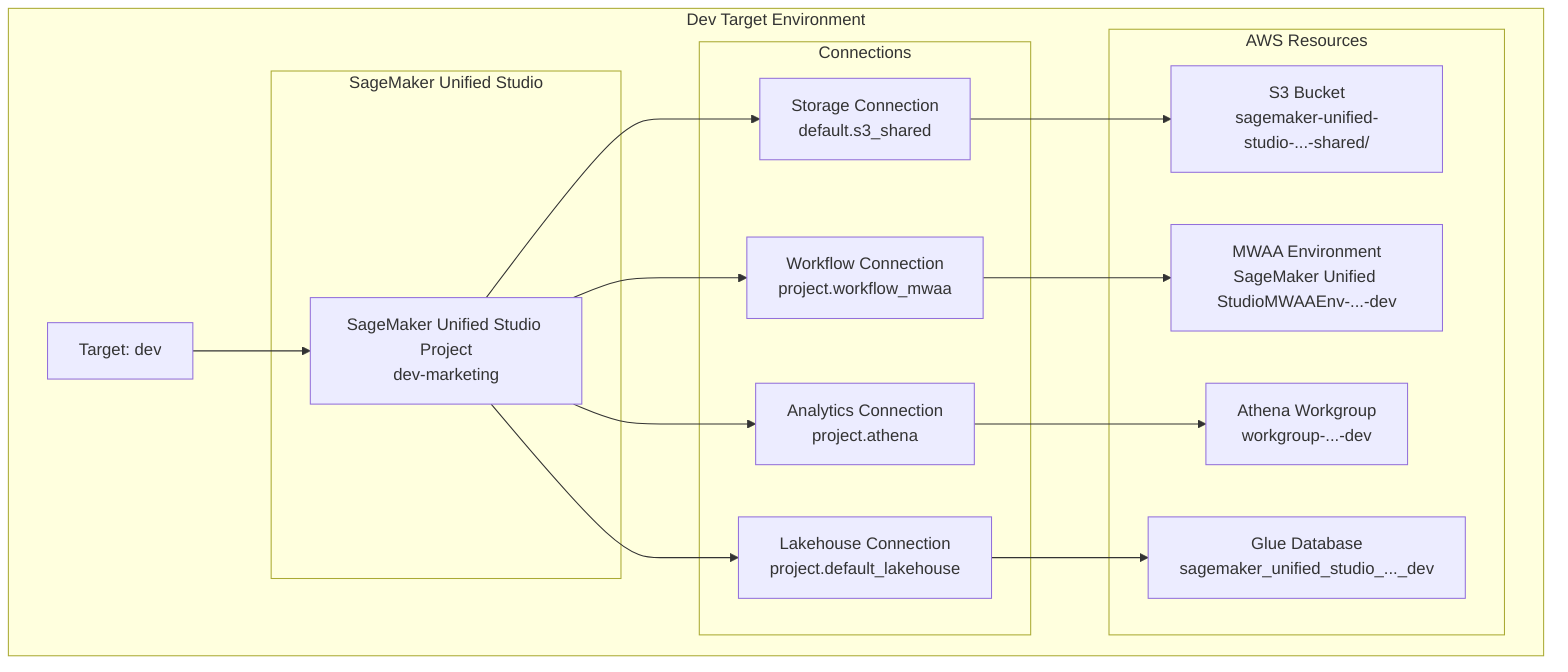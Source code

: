 graph TB
    subgraph "Dev Target Environment"
        T1[Target: dev]
        
        subgraph "SageMaker Unified Studio"
            P1[SageMaker Unified Studio Project<br/>dev-marketing]
        end
        
        subgraph "Connections"
            SC1[Storage Connection<br/>default.s3_shared]
            WC1[Workflow Connection<br/>project.workflow_mwaa]
            AC1[Analytics Connection<br/>project.athena]
            LC1[Lakehouse Connection<br/>project.default_lakehouse]
        end
        
        subgraph "AWS Resources"
            S31[S3 Bucket<br/>sagemaker-unified-studio-...-shared/]
            MWAA1[MWAA Environment<br/>SageMaker Unified StudioMWAAEnv-...-dev]
            ATHENA1[Athena Workgroup<br/>workgroup-...-dev]
            GLUE1[Glue Database<br/>sagemaker_unified_studio_..._dev]
        end
    end
    
    T1 --> P1
    P1 --> SC1
    P1 --> WC1
    P1 --> AC1
    P1 --> LC1
    
    SC1 --> S31
    WC1 --> MWAA1
    AC1 --> ATHENA1
    LC1 --> GLUE1